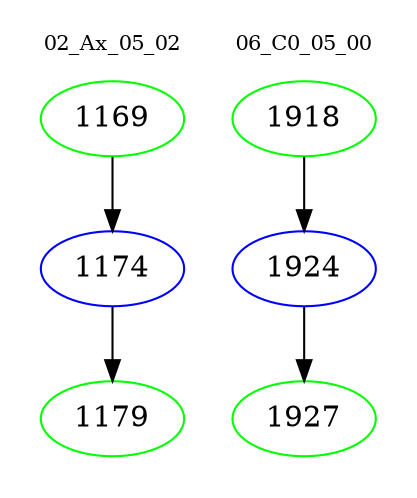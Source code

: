 digraph{
subgraph cluster_0 {
color = white
label = "02_Ax_05_02";
fontsize=10;
T0_1169 [label="1169", color="green"]
T0_1169 -> T0_1174 [color="black"]
T0_1174 [label="1174", color="blue"]
T0_1174 -> T0_1179 [color="black"]
T0_1179 [label="1179", color="green"]
}
subgraph cluster_1 {
color = white
label = "06_C0_05_00";
fontsize=10;
T1_1918 [label="1918", color="green"]
T1_1918 -> T1_1924 [color="black"]
T1_1924 [label="1924", color="blue"]
T1_1924 -> T1_1927 [color="black"]
T1_1927 [label="1927", color="green"]
}
}
